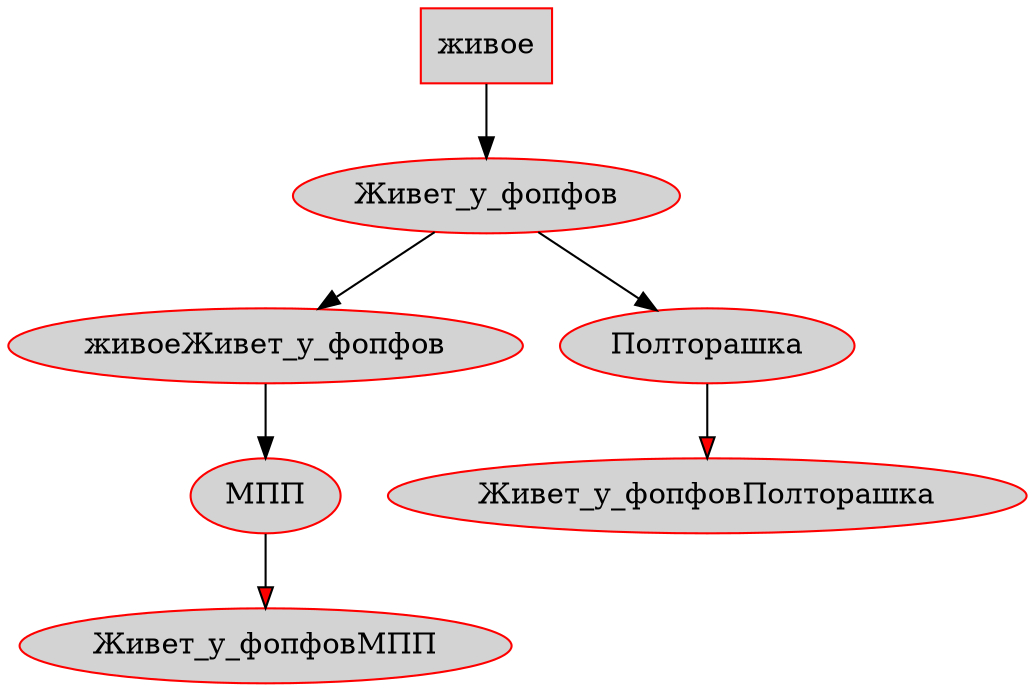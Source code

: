digraph Dump{
node[color=red,fontsize=14, style=filled,fillcolor=lightgrey]
живое[shape=rectangle]
живое -> Живет_у_фопфов
Живет_у_фопфов -> живоеЖивет_у_фопфов -> МПП
МПП -> Живет_у_фопфовМПП[fillcolor=red]
Живет_у_фопфов -> Полторашка
Полторашка -> Живет_у_фопфовПолторашка[fillcolor=red]
}
